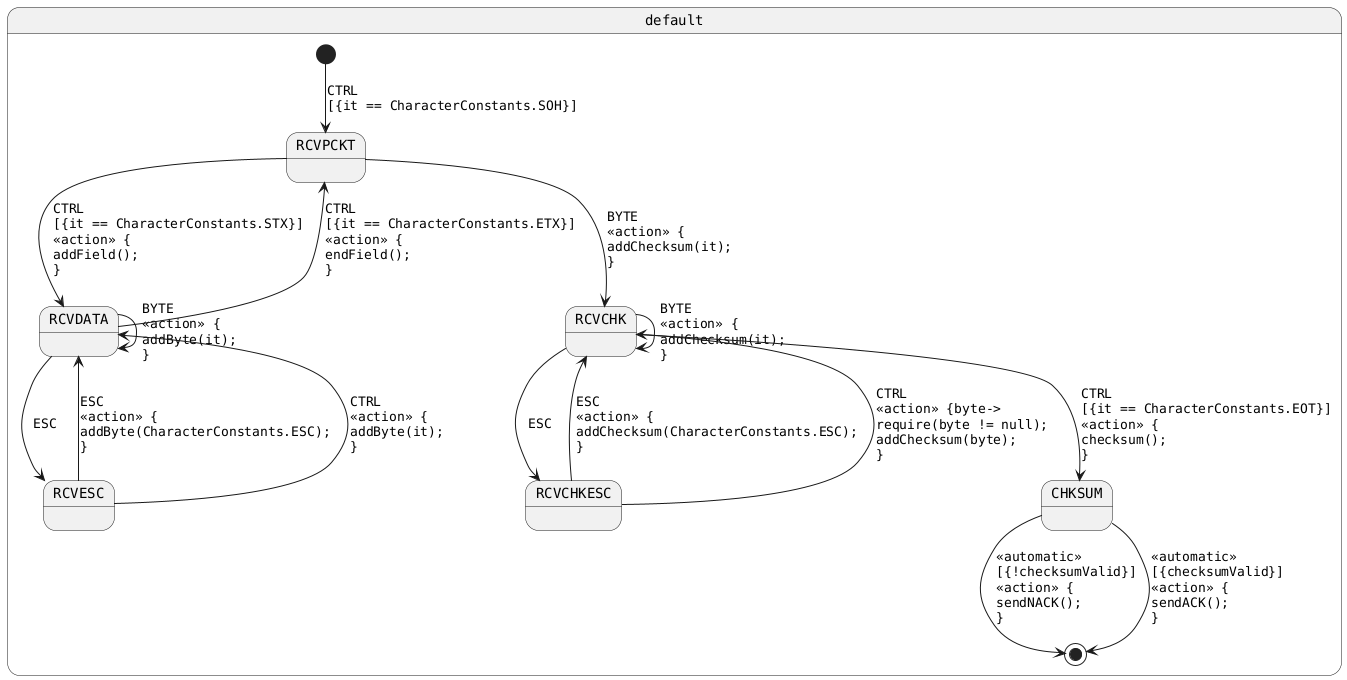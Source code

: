 @startuml
skinparam StateFontName Helvetica
skinparam defaultFontName Monospaced
state default {
[*] --> RCVPCKT : CTRL\l[{it == CharacterConstants.SOH}]
RCVPCKT --> RCVDATA : CTRL\l[{it == CharacterConstants.STX}]\l<<action>> {\laddField();\l}
RCVPCKT --> RCVCHK : BYTE\l<<action>> {\laddChecksum(it);\l}
RCVDATA --> RCVDATA : BYTE\l<<action>> {\laddByte(it);\l}
RCVDATA --> RCVPCKT : CTRL\l[{it == CharacterConstants.ETX}]\l<<action>> {\lendField();\l}
RCVDATA --> RCVESC : ESC
RCVESC --> RCVDATA : ESC\l<<action>> {\laddByte(CharacterConstants.ESC);\l}
RCVESC --> RCVDATA : CTRL\l<<action>> {\laddByte(it);\l}
RCVCHK --> RCVCHK : BYTE\l<<action>> {\laddChecksum(it);\l}
RCVCHK --> RCVCHKESC : ESC
RCVCHK --> CHKSUM : CTRL\l[{it == CharacterConstants.EOT}]\l<<action>> {\lchecksum();\l}
CHKSUM --> [*] : <<automatic>>\l[{!checksumValid}]\l<<action>> {\lsendNACK();\l}
CHKSUM --> [*] : <<automatic>>\l[{checksumValid}]\l<<action>> {\lsendACK();\l}
RCVCHKESC --> RCVCHK : ESC\l<<action>> {\laddChecksum(CharacterConstants.ESC);\l}
RCVCHKESC --> RCVCHK : CTRL\l<<action>> {byte->\lrequire(byte != null);\laddChecksum(byte);\l}
}
@enduml
